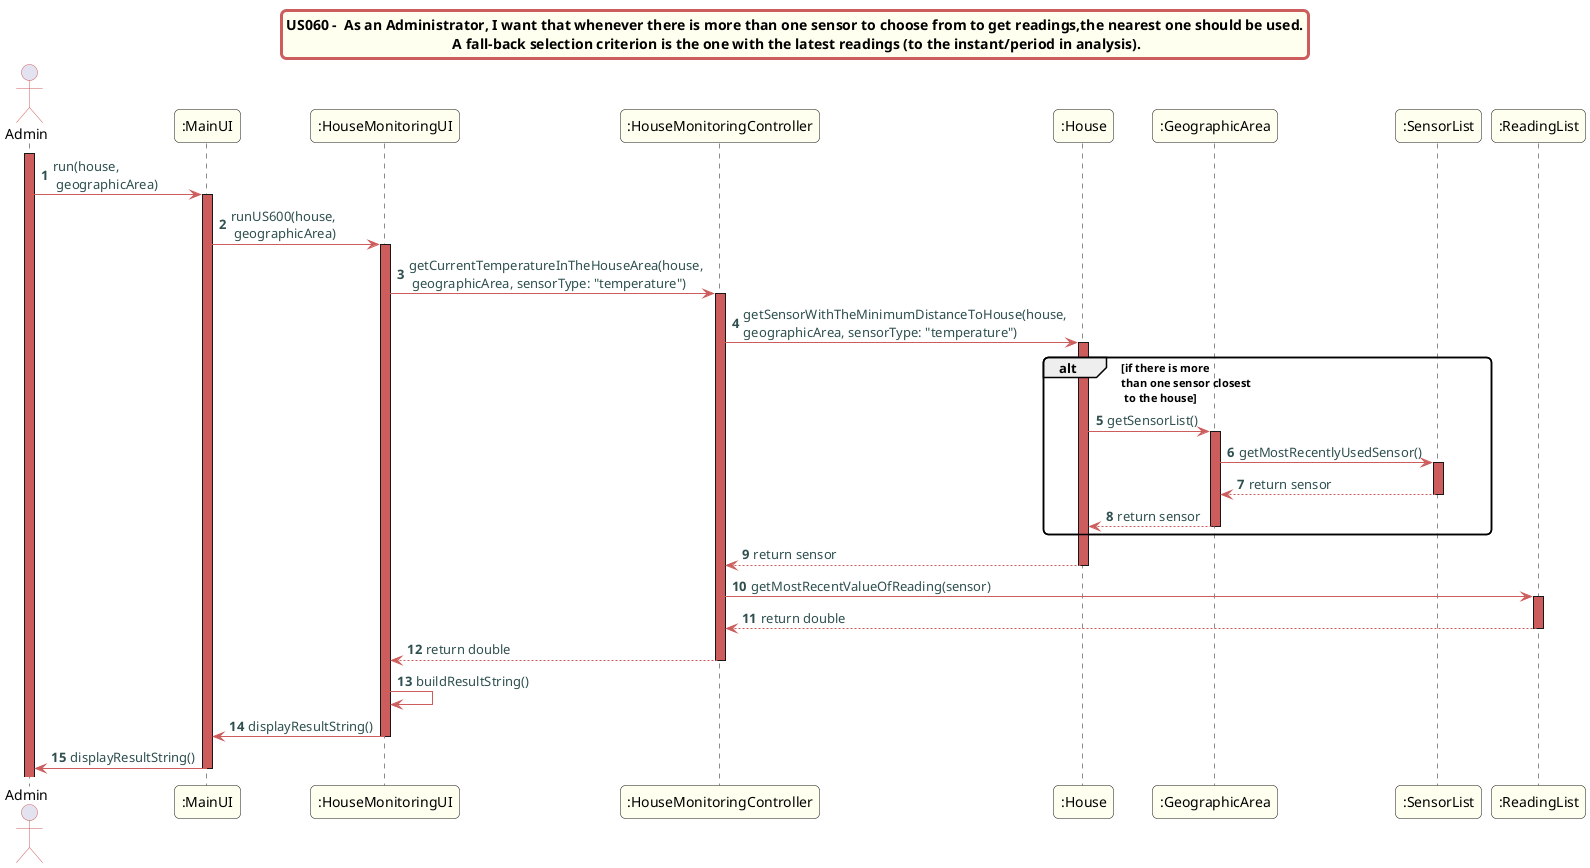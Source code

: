 @startuml
skinparam titleBorderRoundCorner 10
skinparam titleBorderThickness 3
skinparam titleBorderColor indianred
skinparam titleBackgroundColor ivory
skinparam FontName quicksand

skinparam actor {
 	BorderColor indianred
 	}

 skinparam sequence {
 	LifeLineBackgroundColor indianred
 	ParticipantBackgroundColor ivory
 }

 skinparam roundcorner 10

 skinparam component {
   arrowThickness 1
   ArrowFontName Verdana
   ArrowColor indianred
   ArrowFontColor darkslategrey
 }
title US060 -  As an Administrator, I want that whenever there is more than one sensor to choose from to get readings,the nearest one should be used.\n A fall-back selection criterion is the one with the latest readings (to the instant/period in analysis).
autonumber
actor Admin
activate Admin
Admin -> ":MainUI": run(house,\n geographicArea)
activate ":MainUI"
":MainUI" -> ":HouseMonitoringUI": runUS600(house,\n geographicArea)
activate ":HouseMonitoringUI"
":HouseMonitoringUI" -> ":HouseMonitoringController": getCurrentTemperatureInTheHouseArea(house,\n geographicArea, sensorType: "temperature")
activate ":HouseMonitoringController"
":HouseMonitoringController"->":House":getSensorWithTheMinimumDistanceToHouse(house,\ngeographicArea, sensorType: "temperature")
activate ":House"
alt if there is more \nthan one sensor closest\n to the house
":House"->":GeographicArea":getSensorList()
activate ":GeographicArea"
":GeographicArea"->":SensorList":getMostRecentlyUsedSensor()
activate ":SensorList"
":SensorList"-->":GeographicArea": return sensor
deactivate ":SensorList"
":GeographicArea"-->":House": return sensor
deactivate ":GeographicArea"
end
":House"-->":HouseMonitoringController": return sensor
deactivate ":House"
":HouseMonitoringController"->":ReadingList": getMostRecentValueOfReading(sensor)
activate ":ReadingList"
":ReadingList"-->":HouseMonitoringController": return double
deactivate ":ReadingList"
":HouseMonitoringController"-->":HouseMonitoringUI": return double
deactivate ":HouseMonitoringController"

":HouseMonitoringUI"->":HouseMonitoringUI": buildResultString()
":HouseMonitoringUI"->":MainUI": displayResultString()
deactivate ":HouseMonitoringUI"
":MainUI"->"Admin": displayResultString()
deactivate ":MainUI"
@enduml